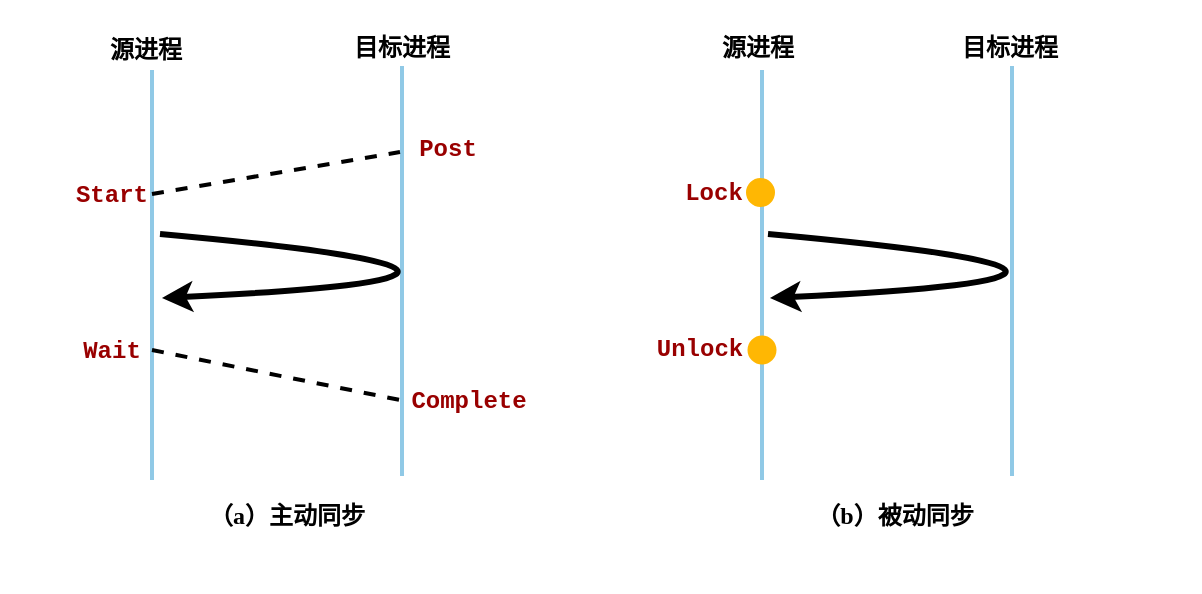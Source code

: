 <mxfile version="22.1.18" type="device">
  <diagram name="第 1 页" id="BL7LzuG3MV_UXGuW0xmM">
    <mxGraphModel dx="852" dy="558" grid="0" gridSize="10" guides="1" tooltips="1" connect="1" arrows="1" fold="1" page="1" pageScale="1" pageWidth="827" pageHeight="1169" math="0" shadow="0">
      <root>
        <mxCell id="0" />
        <mxCell id="1" parent="0" />
        <mxCell id="2k9CHMbx3Ygf67xMv2_4-54" value="" style="rounded=0;whiteSpace=wrap;html=1;strokeColor=none;fillColor=none;" parent="1" vertex="1">
          <mxGeometry x="99" y="123" width="600" height="296" as="geometry" />
        </mxCell>
        <mxCell id="2k9CHMbx3Ygf67xMv2_4-1" value="" style="endArrow=none;html=1;rounded=0;strokeWidth=2;strokeColor=#90C9E6;" parent="1" edge="1">
          <mxGeometry width="50" height="50" relative="1" as="geometry">
            <mxPoint x="175" y="363" as="sourcePoint" />
            <mxPoint x="175" y="158" as="targetPoint" />
          </mxGeometry>
        </mxCell>
        <mxCell id="2k9CHMbx3Ygf67xMv2_4-2" value="" style="endArrow=none;html=1;rounded=0;strokeWidth=2;strokeColor=#90C9E6;" parent="1" edge="1">
          <mxGeometry width="50" height="50" relative="1" as="geometry">
            <mxPoint x="300" y="361" as="sourcePoint" />
            <mxPoint x="300" y="156" as="targetPoint" />
          </mxGeometry>
        </mxCell>
        <mxCell id="2k9CHMbx3Ygf67xMv2_4-19" value="" style="curved=1;endArrow=classic;html=1;rounded=0;strokeWidth=3;fillColor=#f8cecc;strokeColor=#000000;fontColor=#000000;" parent="1" edge="1">
          <mxGeometry width="50" height="50" relative="1" as="geometry">
            <mxPoint x="179" y="240" as="sourcePoint" />
            <mxPoint x="180" y="272" as="targetPoint" />
            <Array as="points">
              <mxPoint x="411" y="261" />
            </Array>
          </mxGeometry>
        </mxCell>
        <mxCell id="2k9CHMbx3Ygf67xMv2_4-20" value="&lt;font face=&quot;Verdana&quot;&gt;&lt;b&gt;&lt;span&gt;源进程&lt;/span&gt;&lt;/b&gt;&lt;/font&gt;" style="text;html=1;align=center;verticalAlign=middle;whiteSpace=wrap;rounded=0;fontStyle=0" parent="1" vertex="1">
          <mxGeometry x="142" y="133" width="60" height="30" as="geometry" />
        </mxCell>
        <mxCell id="2k9CHMbx3Ygf67xMv2_4-21" value="&lt;font face=&quot;Verdana&quot;&gt;&lt;b&gt;&lt;span&gt;目标进程&lt;/span&gt;&lt;/b&gt;&lt;/font&gt;" style="text;html=1;align=center;verticalAlign=middle;whiteSpace=wrap;rounded=0;fontStyle=0" parent="1" vertex="1">
          <mxGeometry x="270" y="132" width="60" height="30" as="geometry" />
        </mxCell>
        <mxCell id="2k9CHMbx3Ygf67xMv2_4-22" value="&lt;font face=&quot;Courier New&quot; color=&quot;#990000&quot;&gt;&lt;b style=&quot;&quot;&gt;Start&lt;/b&gt;&lt;/font&gt;" style="text;html=1;align=center;verticalAlign=middle;whiteSpace=wrap;rounded=0;" parent="1" vertex="1">
          <mxGeometry x="125" y="205" width="60" height="30" as="geometry" />
        </mxCell>
        <mxCell id="2k9CHMbx3Ygf67xMv2_4-23" value="&lt;font face=&quot;Courier New&quot; color=&quot;#990000&quot;&gt;&lt;b style=&quot;&quot;&gt;Wait&lt;/b&gt;&lt;/font&gt;" style="text;html=1;align=center;verticalAlign=middle;whiteSpace=wrap;rounded=0;" parent="1" vertex="1">
          <mxGeometry x="125" y="283" width="60" height="30" as="geometry" />
        </mxCell>
        <mxCell id="2k9CHMbx3Ygf67xMv2_4-24" value="&lt;font color=&quot;#990000&quot;&gt;&lt;b&gt;Post&lt;/b&gt;&lt;/font&gt;" style="text;html=1;align=center;verticalAlign=middle;whiteSpace=wrap;rounded=0;fontFamily=Courier New;" parent="1" vertex="1">
          <mxGeometry x="293" y="182.5" width="60" height="30" as="geometry" />
        </mxCell>
        <mxCell id="2k9CHMbx3Ygf67xMv2_4-25" value="&lt;font color=&quot;#990000&quot;&gt;&lt;b&gt;Complete&lt;/b&gt;&lt;/font&gt;" style="text;html=1;align=center;verticalAlign=middle;whiteSpace=wrap;rounded=0;fontFamily=Courier New;" parent="1" vertex="1">
          <mxGeometry x="286" y="309" width="95" height="30" as="geometry" />
        </mxCell>
        <mxCell id="2k9CHMbx3Ygf67xMv2_4-26" value="" style="endArrow=none;dashed=1;html=1;rounded=0;strokeColor=#000000;strokeWidth=2;" parent="1" edge="1">
          <mxGeometry width="50" height="50" relative="1" as="geometry">
            <mxPoint x="175" y="220" as="sourcePoint" />
            <mxPoint x="299" y="199" as="targetPoint" />
          </mxGeometry>
        </mxCell>
        <mxCell id="2k9CHMbx3Ygf67xMv2_4-27" value="" style="endArrow=none;dashed=1;html=1;rounded=0;strokeColor=#000000;strokeWidth=2;" parent="1" edge="1">
          <mxGeometry width="50" height="50" relative="1" as="geometry">
            <mxPoint x="175" y="298" as="sourcePoint" />
            <mxPoint x="299" y="323" as="targetPoint" />
          </mxGeometry>
        </mxCell>
        <mxCell id="2k9CHMbx3Ygf67xMv2_4-28" value="&lt;font face=&quot;Verdana&quot;&gt;&lt;b style=&quot;&quot;&gt;（a）主动同步&lt;/b&gt;&lt;/font&gt;" style="text;html=1;align=center;verticalAlign=middle;whiteSpace=wrap;rounded=0;" parent="1" vertex="1">
          <mxGeometry x="146" y="366" width="193" height="30" as="geometry" />
        </mxCell>
        <mxCell id="2k9CHMbx3Ygf67xMv2_4-40" value="" style="endArrow=none;html=1;rounded=0;strokeWidth=2;strokeColor=#90C9E6;" parent="1" edge="1">
          <mxGeometry width="50" height="50" relative="1" as="geometry">
            <mxPoint x="480" y="363" as="sourcePoint" />
            <mxPoint x="480" y="158" as="targetPoint" />
          </mxGeometry>
        </mxCell>
        <mxCell id="2k9CHMbx3Ygf67xMv2_4-41" value="" style="endArrow=none;html=1;rounded=0;strokeWidth=2;strokeColor=#90C9E6;" parent="1" edge="1">
          <mxGeometry width="50" height="50" relative="1" as="geometry">
            <mxPoint x="605" y="361" as="sourcePoint" />
            <mxPoint x="605" y="156" as="targetPoint" />
          </mxGeometry>
        </mxCell>
        <mxCell id="2k9CHMbx3Ygf67xMv2_4-42" value="" style="curved=1;endArrow=classic;html=1;rounded=0;strokeWidth=3;fillColor=#f8cecc;strokeColor=#000000;" parent="1" edge="1">
          <mxGeometry width="50" height="50" relative="1" as="geometry">
            <mxPoint x="483" y="240" as="sourcePoint" />
            <mxPoint x="484" y="272" as="targetPoint" />
            <Array as="points">
              <mxPoint x="715" y="261" />
            </Array>
          </mxGeometry>
        </mxCell>
        <mxCell id="2k9CHMbx3Ygf67xMv2_4-43" value="&lt;font face=&quot;Verdana&quot;&gt;&lt;b&gt;&lt;span&gt;源进程&lt;/span&gt;&lt;/b&gt;&lt;/font&gt;" style="text;html=1;align=center;verticalAlign=middle;whiteSpace=wrap;rounded=0;fontStyle=0" parent="1" vertex="1">
          <mxGeometry x="448" y="132" width="60" height="30" as="geometry" />
        </mxCell>
        <mxCell id="2k9CHMbx3Ygf67xMv2_4-44" value="&lt;font face=&quot;Verdana&quot;&gt;&lt;b&gt;&lt;span&gt;目标进程&lt;/span&gt;&lt;/b&gt;&lt;/font&gt;" style="text;html=1;align=center;verticalAlign=middle;whiteSpace=wrap;rounded=0;fontStyle=0" parent="1" vertex="1">
          <mxGeometry x="574" y="132" width="60" height="30" as="geometry" />
        </mxCell>
        <mxCell id="2k9CHMbx3Ygf67xMv2_4-45" value="&lt;font color=&quot;#990000&quot;&gt;&lt;b&gt;Lock&lt;/b&gt;&lt;/font&gt;" style="text;html=1;align=center;verticalAlign=middle;whiteSpace=wrap;rounded=0;fontFamily=Courier New;" parent="1" vertex="1">
          <mxGeometry x="426" y="205" width="60" height="30" as="geometry" />
        </mxCell>
        <mxCell id="2k9CHMbx3Ygf67xMv2_4-46" value="&lt;font color=&quot;#990000&quot;&gt;&lt;b&gt;Unlock&lt;/b&gt;&lt;/font&gt;" style="text;html=1;align=center;verticalAlign=middle;whiteSpace=wrap;rounded=0;fontFamily=Courier New;" parent="1" vertex="1">
          <mxGeometry x="419" y="283" width="60" height="30" as="geometry" />
        </mxCell>
        <mxCell id="2k9CHMbx3Ygf67xMv2_4-51" value="&lt;font face=&quot;Verdana&quot;&gt;&lt;b style=&quot;&quot;&gt;（b）被动同步&lt;/b&gt;&lt;/font&gt;" style="text;html=1;align=center;verticalAlign=middle;whiteSpace=wrap;rounded=0;" parent="1" vertex="1">
          <mxGeometry x="450" y="366" width="193" height="30" as="geometry" />
        </mxCell>
        <mxCell id="2k9CHMbx3Ygf67xMv2_4-52" value="" style="ellipse;whiteSpace=wrap;html=1;aspect=fixed;fillColor=#FFB703;strokeColor=#FFB703;" parent="1" vertex="1">
          <mxGeometry x="472.5" y="212.5" width="13.5" height="13.5" as="geometry" />
        </mxCell>
        <mxCell id="2k9CHMbx3Ygf67xMv2_4-53" value="" style="ellipse;whiteSpace=wrap;html=1;aspect=fixed;fillColor=#FFB703;strokeColor=#FFB703;" parent="1" vertex="1">
          <mxGeometry x="473.25" y="291.25" width="13.5" height="13.5" as="geometry" />
        </mxCell>
      </root>
    </mxGraphModel>
  </diagram>
</mxfile>
